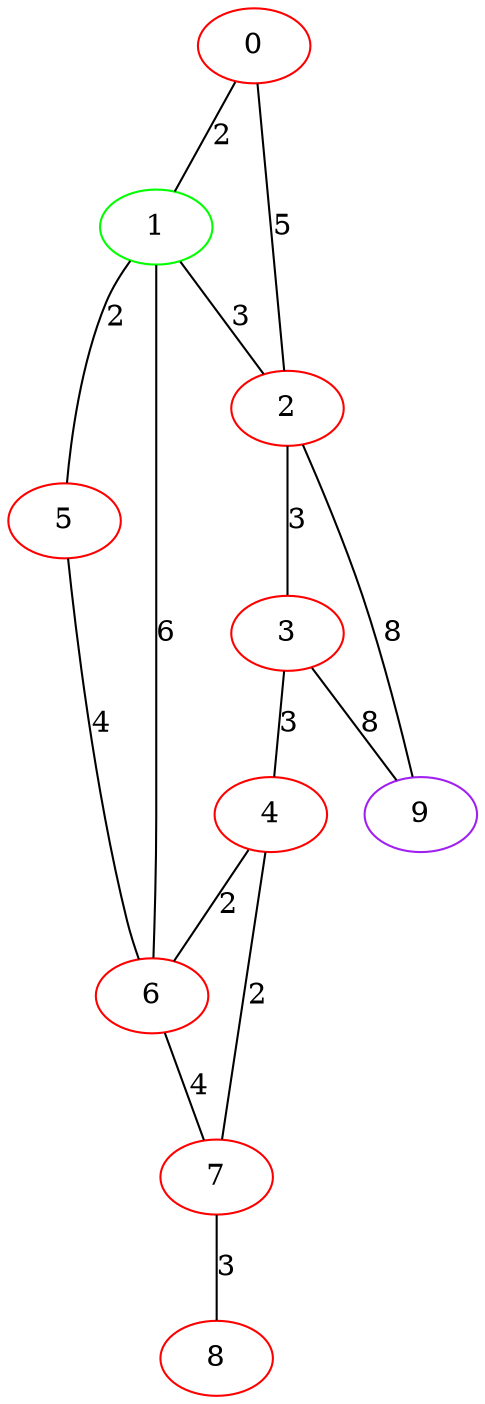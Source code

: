 graph "" {
0 [color=red, weight=1];
1 [color=green, weight=2];
2 [color=red, weight=1];
3 [color=red, weight=1];
4 [color=red, weight=1];
5 [color=red, weight=1];
6 [color=red, weight=1];
7 [color=red, weight=1];
8 [color=red, weight=1];
9 [color=purple, weight=4];
0 -- 1  [key=0, label=2];
0 -- 2  [key=0, label=5];
1 -- 2  [key=0, label=3];
1 -- 5  [key=0, label=2];
1 -- 6  [key=0, label=6];
2 -- 3  [key=0, label=3];
2 -- 9  [key=0, label=8];
3 -- 9  [key=0, label=8];
3 -- 4  [key=0, label=3];
4 -- 6  [key=0, label=2];
4 -- 7  [key=0, label=2];
5 -- 6  [key=0, label=4];
6 -- 7  [key=0, label=4];
7 -- 8  [key=0, label=3];
}
